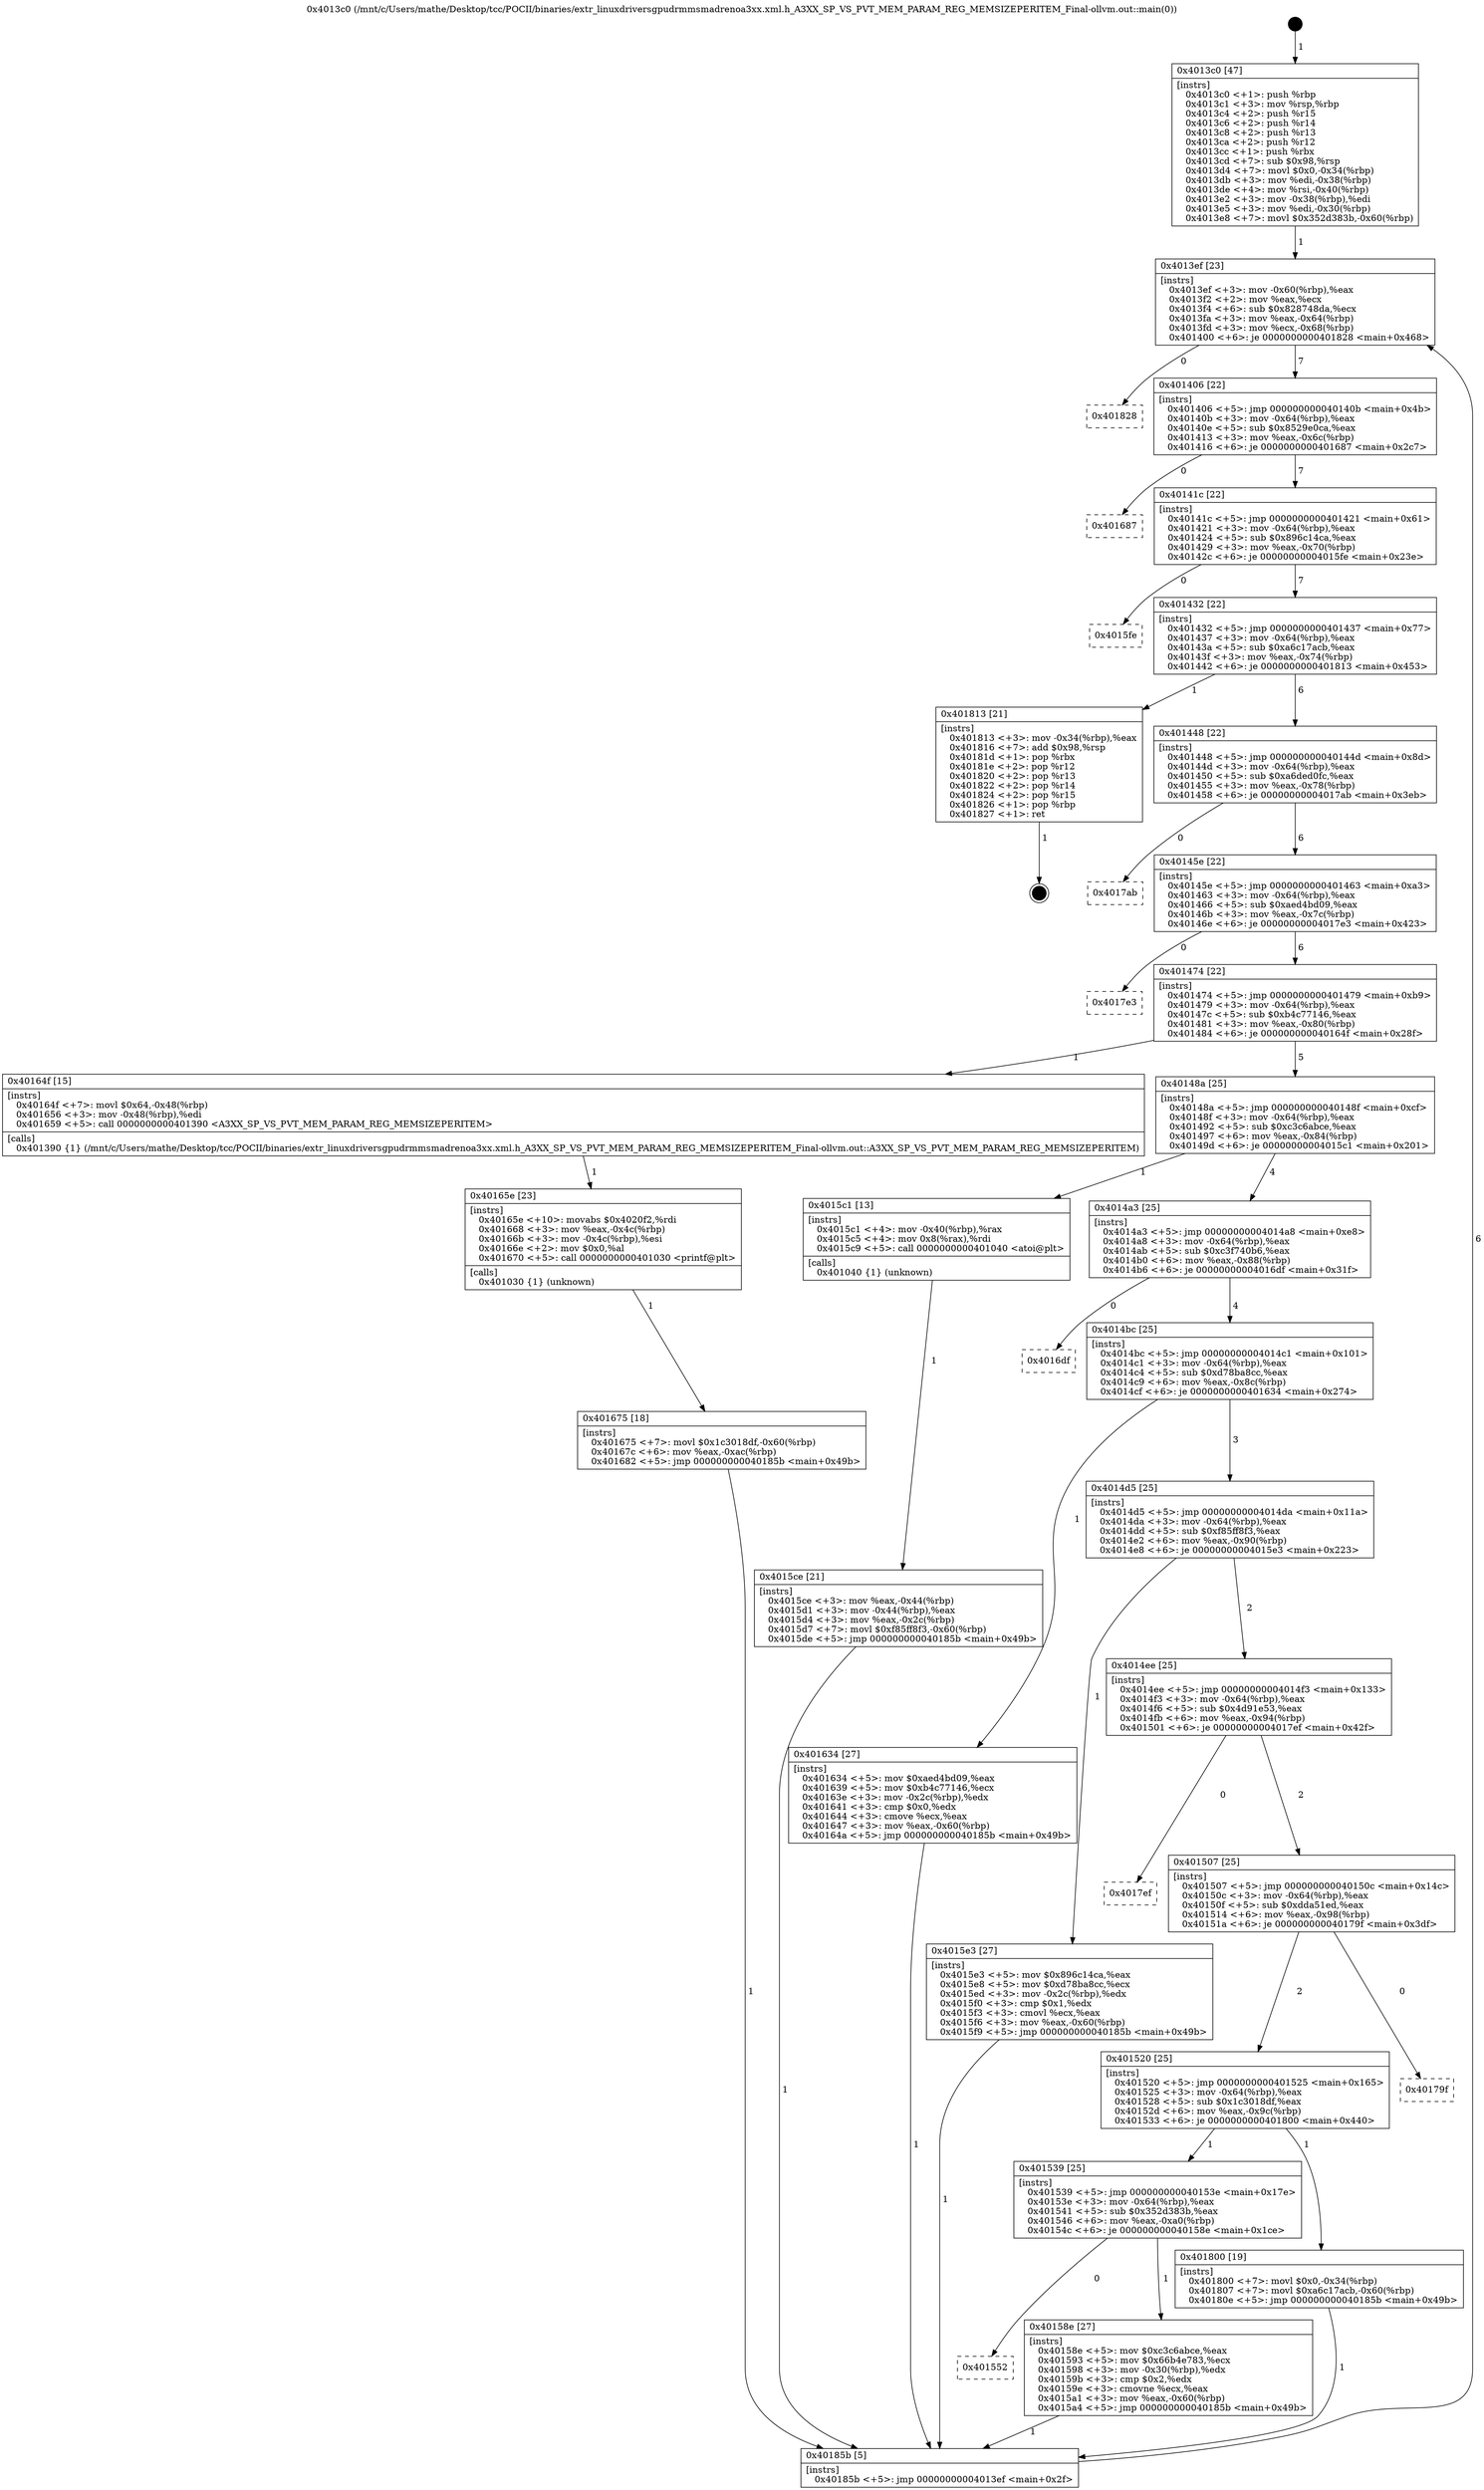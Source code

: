 digraph "0x4013c0" {
  label = "0x4013c0 (/mnt/c/Users/mathe/Desktop/tcc/POCII/binaries/extr_linuxdriversgpudrmmsmadrenoa3xx.xml.h_A3XX_SP_VS_PVT_MEM_PARAM_REG_MEMSIZEPERITEM_Final-ollvm.out::main(0))"
  labelloc = "t"
  node[shape=record]

  Entry [label="",width=0.3,height=0.3,shape=circle,fillcolor=black,style=filled]
  "0x4013ef" [label="{
     0x4013ef [23]\l
     | [instrs]\l
     &nbsp;&nbsp;0x4013ef \<+3\>: mov -0x60(%rbp),%eax\l
     &nbsp;&nbsp;0x4013f2 \<+2\>: mov %eax,%ecx\l
     &nbsp;&nbsp;0x4013f4 \<+6\>: sub $0x828748da,%ecx\l
     &nbsp;&nbsp;0x4013fa \<+3\>: mov %eax,-0x64(%rbp)\l
     &nbsp;&nbsp;0x4013fd \<+3\>: mov %ecx,-0x68(%rbp)\l
     &nbsp;&nbsp;0x401400 \<+6\>: je 0000000000401828 \<main+0x468\>\l
  }"]
  "0x401828" [label="{
     0x401828\l
  }", style=dashed]
  "0x401406" [label="{
     0x401406 [22]\l
     | [instrs]\l
     &nbsp;&nbsp;0x401406 \<+5\>: jmp 000000000040140b \<main+0x4b\>\l
     &nbsp;&nbsp;0x40140b \<+3\>: mov -0x64(%rbp),%eax\l
     &nbsp;&nbsp;0x40140e \<+5\>: sub $0x8529e0ca,%eax\l
     &nbsp;&nbsp;0x401413 \<+3\>: mov %eax,-0x6c(%rbp)\l
     &nbsp;&nbsp;0x401416 \<+6\>: je 0000000000401687 \<main+0x2c7\>\l
  }"]
  Exit [label="",width=0.3,height=0.3,shape=circle,fillcolor=black,style=filled,peripheries=2]
  "0x401687" [label="{
     0x401687\l
  }", style=dashed]
  "0x40141c" [label="{
     0x40141c [22]\l
     | [instrs]\l
     &nbsp;&nbsp;0x40141c \<+5\>: jmp 0000000000401421 \<main+0x61\>\l
     &nbsp;&nbsp;0x401421 \<+3\>: mov -0x64(%rbp),%eax\l
     &nbsp;&nbsp;0x401424 \<+5\>: sub $0x896c14ca,%eax\l
     &nbsp;&nbsp;0x401429 \<+3\>: mov %eax,-0x70(%rbp)\l
     &nbsp;&nbsp;0x40142c \<+6\>: je 00000000004015fe \<main+0x23e\>\l
  }"]
  "0x401675" [label="{
     0x401675 [18]\l
     | [instrs]\l
     &nbsp;&nbsp;0x401675 \<+7\>: movl $0x1c3018df,-0x60(%rbp)\l
     &nbsp;&nbsp;0x40167c \<+6\>: mov %eax,-0xac(%rbp)\l
     &nbsp;&nbsp;0x401682 \<+5\>: jmp 000000000040185b \<main+0x49b\>\l
  }"]
  "0x4015fe" [label="{
     0x4015fe\l
  }", style=dashed]
  "0x401432" [label="{
     0x401432 [22]\l
     | [instrs]\l
     &nbsp;&nbsp;0x401432 \<+5\>: jmp 0000000000401437 \<main+0x77\>\l
     &nbsp;&nbsp;0x401437 \<+3\>: mov -0x64(%rbp),%eax\l
     &nbsp;&nbsp;0x40143a \<+5\>: sub $0xa6c17acb,%eax\l
     &nbsp;&nbsp;0x40143f \<+3\>: mov %eax,-0x74(%rbp)\l
     &nbsp;&nbsp;0x401442 \<+6\>: je 0000000000401813 \<main+0x453\>\l
  }"]
  "0x40165e" [label="{
     0x40165e [23]\l
     | [instrs]\l
     &nbsp;&nbsp;0x40165e \<+10\>: movabs $0x4020f2,%rdi\l
     &nbsp;&nbsp;0x401668 \<+3\>: mov %eax,-0x4c(%rbp)\l
     &nbsp;&nbsp;0x40166b \<+3\>: mov -0x4c(%rbp),%esi\l
     &nbsp;&nbsp;0x40166e \<+2\>: mov $0x0,%al\l
     &nbsp;&nbsp;0x401670 \<+5\>: call 0000000000401030 \<printf@plt\>\l
     | [calls]\l
     &nbsp;&nbsp;0x401030 \{1\} (unknown)\l
  }"]
  "0x401813" [label="{
     0x401813 [21]\l
     | [instrs]\l
     &nbsp;&nbsp;0x401813 \<+3\>: mov -0x34(%rbp),%eax\l
     &nbsp;&nbsp;0x401816 \<+7\>: add $0x98,%rsp\l
     &nbsp;&nbsp;0x40181d \<+1\>: pop %rbx\l
     &nbsp;&nbsp;0x40181e \<+2\>: pop %r12\l
     &nbsp;&nbsp;0x401820 \<+2\>: pop %r13\l
     &nbsp;&nbsp;0x401822 \<+2\>: pop %r14\l
     &nbsp;&nbsp;0x401824 \<+2\>: pop %r15\l
     &nbsp;&nbsp;0x401826 \<+1\>: pop %rbp\l
     &nbsp;&nbsp;0x401827 \<+1\>: ret\l
  }"]
  "0x401448" [label="{
     0x401448 [22]\l
     | [instrs]\l
     &nbsp;&nbsp;0x401448 \<+5\>: jmp 000000000040144d \<main+0x8d\>\l
     &nbsp;&nbsp;0x40144d \<+3\>: mov -0x64(%rbp),%eax\l
     &nbsp;&nbsp;0x401450 \<+5\>: sub $0xa6ded0fc,%eax\l
     &nbsp;&nbsp;0x401455 \<+3\>: mov %eax,-0x78(%rbp)\l
     &nbsp;&nbsp;0x401458 \<+6\>: je 00000000004017ab \<main+0x3eb\>\l
  }"]
  "0x4015ce" [label="{
     0x4015ce [21]\l
     | [instrs]\l
     &nbsp;&nbsp;0x4015ce \<+3\>: mov %eax,-0x44(%rbp)\l
     &nbsp;&nbsp;0x4015d1 \<+3\>: mov -0x44(%rbp),%eax\l
     &nbsp;&nbsp;0x4015d4 \<+3\>: mov %eax,-0x2c(%rbp)\l
     &nbsp;&nbsp;0x4015d7 \<+7\>: movl $0xf85ff8f3,-0x60(%rbp)\l
     &nbsp;&nbsp;0x4015de \<+5\>: jmp 000000000040185b \<main+0x49b\>\l
  }"]
  "0x4017ab" [label="{
     0x4017ab\l
  }", style=dashed]
  "0x40145e" [label="{
     0x40145e [22]\l
     | [instrs]\l
     &nbsp;&nbsp;0x40145e \<+5\>: jmp 0000000000401463 \<main+0xa3\>\l
     &nbsp;&nbsp;0x401463 \<+3\>: mov -0x64(%rbp),%eax\l
     &nbsp;&nbsp;0x401466 \<+5\>: sub $0xaed4bd09,%eax\l
     &nbsp;&nbsp;0x40146b \<+3\>: mov %eax,-0x7c(%rbp)\l
     &nbsp;&nbsp;0x40146e \<+6\>: je 00000000004017e3 \<main+0x423\>\l
  }"]
  "0x4013c0" [label="{
     0x4013c0 [47]\l
     | [instrs]\l
     &nbsp;&nbsp;0x4013c0 \<+1\>: push %rbp\l
     &nbsp;&nbsp;0x4013c1 \<+3\>: mov %rsp,%rbp\l
     &nbsp;&nbsp;0x4013c4 \<+2\>: push %r15\l
     &nbsp;&nbsp;0x4013c6 \<+2\>: push %r14\l
     &nbsp;&nbsp;0x4013c8 \<+2\>: push %r13\l
     &nbsp;&nbsp;0x4013ca \<+2\>: push %r12\l
     &nbsp;&nbsp;0x4013cc \<+1\>: push %rbx\l
     &nbsp;&nbsp;0x4013cd \<+7\>: sub $0x98,%rsp\l
     &nbsp;&nbsp;0x4013d4 \<+7\>: movl $0x0,-0x34(%rbp)\l
     &nbsp;&nbsp;0x4013db \<+3\>: mov %edi,-0x38(%rbp)\l
     &nbsp;&nbsp;0x4013de \<+4\>: mov %rsi,-0x40(%rbp)\l
     &nbsp;&nbsp;0x4013e2 \<+3\>: mov -0x38(%rbp),%edi\l
     &nbsp;&nbsp;0x4013e5 \<+3\>: mov %edi,-0x30(%rbp)\l
     &nbsp;&nbsp;0x4013e8 \<+7\>: movl $0x352d383b,-0x60(%rbp)\l
  }"]
  "0x4017e3" [label="{
     0x4017e3\l
  }", style=dashed]
  "0x401474" [label="{
     0x401474 [22]\l
     | [instrs]\l
     &nbsp;&nbsp;0x401474 \<+5\>: jmp 0000000000401479 \<main+0xb9\>\l
     &nbsp;&nbsp;0x401479 \<+3\>: mov -0x64(%rbp),%eax\l
     &nbsp;&nbsp;0x40147c \<+5\>: sub $0xb4c77146,%eax\l
     &nbsp;&nbsp;0x401481 \<+3\>: mov %eax,-0x80(%rbp)\l
     &nbsp;&nbsp;0x401484 \<+6\>: je 000000000040164f \<main+0x28f\>\l
  }"]
  "0x40185b" [label="{
     0x40185b [5]\l
     | [instrs]\l
     &nbsp;&nbsp;0x40185b \<+5\>: jmp 00000000004013ef \<main+0x2f\>\l
  }"]
  "0x40164f" [label="{
     0x40164f [15]\l
     | [instrs]\l
     &nbsp;&nbsp;0x40164f \<+7\>: movl $0x64,-0x48(%rbp)\l
     &nbsp;&nbsp;0x401656 \<+3\>: mov -0x48(%rbp),%edi\l
     &nbsp;&nbsp;0x401659 \<+5\>: call 0000000000401390 \<A3XX_SP_VS_PVT_MEM_PARAM_REG_MEMSIZEPERITEM\>\l
     | [calls]\l
     &nbsp;&nbsp;0x401390 \{1\} (/mnt/c/Users/mathe/Desktop/tcc/POCII/binaries/extr_linuxdriversgpudrmmsmadrenoa3xx.xml.h_A3XX_SP_VS_PVT_MEM_PARAM_REG_MEMSIZEPERITEM_Final-ollvm.out::A3XX_SP_VS_PVT_MEM_PARAM_REG_MEMSIZEPERITEM)\l
  }"]
  "0x40148a" [label="{
     0x40148a [25]\l
     | [instrs]\l
     &nbsp;&nbsp;0x40148a \<+5\>: jmp 000000000040148f \<main+0xcf\>\l
     &nbsp;&nbsp;0x40148f \<+3\>: mov -0x64(%rbp),%eax\l
     &nbsp;&nbsp;0x401492 \<+5\>: sub $0xc3c6abce,%eax\l
     &nbsp;&nbsp;0x401497 \<+6\>: mov %eax,-0x84(%rbp)\l
     &nbsp;&nbsp;0x40149d \<+6\>: je 00000000004015c1 \<main+0x201\>\l
  }"]
  "0x401552" [label="{
     0x401552\l
  }", style=dashed]
  "0x4015c1" [label="{
     0x4015c1 [13]\l
     | [instrs]\l
     &nbsp;&nbsp;0x4015c1 \<+4\>: mov -0x40(%rbp),%rax\l
     &nbsp;&nbsp;0x4015c5 \<+4\>: mov 0x8(%rax),%rdi\l
     &nbsp;&nbsp;0x4015c9 \<+5\>: call 0000000000401040 \<atoi@plt\>\l
     | [calls]\l
     &nbsp;&nbsp;0x401040 \{1\} (unknown)\l
  }"]
  "0x4014a3" [label="{
     0x4014a3 [25]\l
     | [instrs]\l
     &nbsp;&nbsp;0x4014a3 \<+5\>: jmp 00000000004014a8 \<main+0xe8\>\l
     &nbsp;&nbsp;0x4014a8 \<+3\>: mov -0x64(%rbp),%eax\l
     &nbsp;&nbsp;0x4014ab \<+5\>: sub $0xc3f740b6,%eax\l
     &nbsp;&nbsp;0x4014b0 \<+6\>: mov %eax,-0x88(%rbp)\l
     &nbsp;&nbsp;0x4014b6 \<+6\>: je 00000000004016df \<main+0x31f\>\l
  }"]
  "0x40158e" [label="{
     0x40158e [27]\l
     | [instrs]\l
     &nbsp;&nbsp;0x40158e \<+5\>: mov $0xc3c6abce,%eax\l
     &nbsp;&nbsp;0x401593 \<+5\>: mov $0x66b4e783,%ecx\l
     &nbsp;&nbsp;0x401598 \<+3\>: mov -0x30(%rbp),%edx\l
     &nbsp;&nbsp;0x40159b \<+3\>: cmp $0x2,%edx\l
     &nbsp;&nbsp;0x40159e \<+3\>: cmovne %ecx,%eax\l
     &nbsp;&nbsp;0x4015a1 \<+3\>: mov %eax,-0x60(%rbp)\l
     &nbsp;&nbsp;0x4015a4 \<+5\>: jmp 000000000040185b \<main+0x49b\>\l
  }"]
  "0x4016df" [label="{
     0x4016df\l
  }", style=dashed]
  "0x4014bc" [label="{
     0x4014bc [25]\l
     | [instrs]\l
     &nbsp;&nbsp;0x4014bc \<+5\>: jmp 00000000004014c1 \<main+0x101\>\l
     &nbsp;&nbsp;0x4014c1 \<+3\>: mov -0x64(%rbp),%eax\l
     &nbsp;&nbsp;0x4014c4 \<+5\>: sub $0xd78ba8cc,%eax\l
     &nbsp;&nbsp;0x4014c9 \<+6\>: mov %eax,-0x8c(%rbp)\l
     &nbsp;&nbsp;0x4014cf \<+6\>: je 0000000000401634 \<main+0x274\>\l
  }"]
  "0x401539" [label="{
     0x401539 [25]\l
     | [instrs]\l
     &nbsp;&nbsp;0x401539 \<+5\>: jmp 000000000040153e \<main+0x17e\>\l
     &nbsp;&nbsp;0x40153e \<+3\>: mov -0x64(%rbp),%eax\l
     &nbsp;&nbsp;0x401541 \<+5\>: sub $0x352d383b,%eax\l
     &nbsp;&nbsp;0x401546 \<+6\>: mov %eax,-0xa0(%rbp)\l
     &nbsp;&nbsp;0x40154c \<+6\>: je 000000000040158e \<main+0x1ce\>\l
  }"]
  "0x401634" [label="{
     0x401634 [27]\l
     | [instrs]\l
     &nbsp;&nbsp;0x401634 \<+5\>: mov $0xaed4bd09,%eax\l
     &nbsp;&nbsp;0x401639 \<+5\>: mov $0xb4c77146,%ecx\l
     &nbsp;&nbsp;0x40163e \<+3\>: mov -0x2c(%rbp),%edx\l
     &nbsp;&nbsp;0x401641 \<+3\>: cmp $0x0,%edx\l
     &nbsp;&nbsp;0x401644 \<+3\>: cmove %ecx,%eax\l
     &nbsp;&nbsp;0x401647 \<+3\>: mov %eax,-0x60(%rbp)\l
     &nbsp;&nbsp;0x40164a \<+5\>: jmp 000000000040185b \<main+0x49b\>\l
  }"]
  "0x4014d5" [label="{
     0x4014d5 [25]\l
     | [instrs]\l
     &nbsp;&nbsp;0x4014d5 \<+5\>: jmp 00000000004014da \<main+0x11a\>\l
     &nbsp;&nbsp;0x4014da \<+3\>: mov -0x64(%rbp),%eax\l
     &nbsp;&nbsp;0x4014dd \<+5\>: sub $0xf85ff8f3,%eax\l
     &nbsp;&nbsp;0x4014e2 \<+6\>: mov %eax,-0x90(%rbp)\l
     &nbsp;&nbsp;0x4014e8 \<+6\>: je 00000000004015e3 \<main+0x223\>\l
  }"]
  "0x401800" [label="{
     0x401800 [19]\l
     | [instrs]\l
     &nbsp;&nbsp;0x401800 \<+7\>: movl $0x0,-0x34(%rbp)\l
     &nbsp;&nbsp;0x401807 \<+7\>: movl $0xa6c17acb,-0x60(%rbp)\l
     &nbsp;&nbsp;0x40180e \<+5\>: jmp 000000000040185b \<main+0x49b\>\l
  }"]
  "0x4015e3" [label="{
     0x4015e3 [27]\l
     | [instrs]\l
     &nbsp;&nbsp;0x4015e3 \<+5\>: mov $0x896c14ca,%eax\l
     &nbsp;&nbsp;0x4015e8 \<+5\>: mov $0xd78ba8cc,%ecx\l
     &nbsp;&nbsp;0x4015ed \<+3\>: mov -0x2c(%rbp),%edx\l
     &nbsp;&nbsp;0x4015f0 \<+3\>: cmp $0x1,%edx\l
     &nbsp;&nbsp;0x4015f3 \<+3\>: cmovl %ecx,%eax\l
     &nbsp;&nbsp;0x4015f6 \<+3\>: mov %eax,-0x60(%rbp)\l
     &nbsp;&nbsp;0x4015f9 \<+5\>: jmp 000000000040185b \<main+0x49b\>\l
  }"]
  "0x4014ee" [label="{
     0x4014ee [25]\l
     | [instrs]\l
     &nbsp;&nbsp;0x4014ee \<+5\>: jmp 00000000004014f3 \<main+0x133\>\l
     &nbsp;&nbsp;0x4014f3 \<+3\>: mov -0x64(%rbp),%eax\l
     &nbsp;&nbsp;0x4014f6 \<+5\>: sub $0x4d91e53,%eax\l
     &nbsp;&nbsp;0x4014fb \<+6\>: mov %eax,-0x94(%rbp)\l
     &nbsp;&nbsp;0x401501 \<+6\>: je 00000000004017ef \<main+0x42f\>\l
  }"]
  "0x401520" [label="{
     0x401520 [25]\l
     | [instrs]\l
     &nbsp;&nbsp;0x401520 \<+5\>: jmp 0000000000401525 \<main+0x165\>\l
     &nbsp;&nbsp;0x401525 \<+3\>: mov -0x64(%rbp),%eax\l
     &nbsp;&nbsp;0x401528 \<+5\>: sub $0x1c3018df,%eax\l
     &nbsp;&nbsp;0x40152d \<+6\>: mov %eax,-0x9c(%rbp)\l
     &nbsp;&nbsp;0x401533 \<+6\>: je 0000000000401800 \<main+0x440\>\l
  }"]
  "0x4017ef" [label="{
     0x4017ef\l
  }", style=dashed]
  "0x401507" [label="{
     0x401507 [25]\l
     | [instrs]\l
     &nbsp;&nbsp;0x401507 \<+5\>: jmp 000000000040150c \<main+0x14c\>\l
     &nbsp;&nbsp;0x40150c \<+3\>: mov -0x64(%rbp),%eax\l
     &nbsp;&nbsp;0x40150f \<+5\>: sub $0xdda51ed,%eax\l
     &nbsp;&nbsp;0x401514 \<+6\>: mov %eax,-0x98(%rbp)\l
     &nbsp;&nbsp;0x40151a \<+6\>: je 000000000040179f \<main+0x3df\>\l
  }"]
  "0x40179f" [label="{
     0x40179f\l
  }", style=dashed]
  Entry -> "0x4013c0" [label=" 1"]
  "0x4013ef" -> "0x401828" [label=" 0"]
  "0x4013ef" -> "0x401406" [label=" 7"]
  "0x401813" -> Exit [label=" 1"]
  "0x401406" -> "0x401687" [label=" 0"]
  "0x401406" -> "0x40141c" [label=" 7"]
  "0x401800" -> "0x40185b" [label=" 1"]
  "0x40141c" -> "0x4015fe" [label=" 0"]
  "0x40141c" -> "0x401432" [label=" 7"]
  "0x401675" -> "0x40185b" [label=" 1"]
  "0x401432" -> "0x401813" [label=" 1"]
  "0x401432" -> "0x401448" [label=" 6"]
  "0x40165e" -> "0x401675" [label=" 1"]
  "0x401448" -> "0x4017ab" [label=" 0"]
  "0x401448" -> "0x40145e" [label=" 6"]
  "0x40164f" -> "0x40165e" [label=" 1"]
  "0x40145e" -> "0x4017e3" [label=" 0"]
  "0x40145e" -> "0x401474" [label=" 6"]
  "0x401634" -> "0x40185b" [label=" 1"]
  "0x401474" -> "0x40164f" [label=" 1"]
  "0x401474" -> "0x40148a" [label=" 5"]
  "0x4015e3" -> "0x40185b" [label=" 1"]
  "0x40148a" -> "0x4015c1" [label=" 1"]
  "0x40148a" -> "0x4014a3" [label=" 4"]
  "0x4015ce" -> "0x40185b" [label=" 1"]
  "0x4014a3" -> "0x4016df" [label=" 0"]
  "0x4014a3" -> "0x4014bc" [label=" 4"]
  "0x4015c1" -> "0x4015ce" [label=" 1"]
  "0x4014bc" -> "0x401634" [label=" 1"]
  "0x4014bc" -> "0x4014d5" [label=" 3"]
  "0x4013c0" -> "0x4013ef" [label=" 1"]
  "0x4014d5" -> "0x4015e3" [label=" 1"]
  "0x4014d5" -> "0x4014ee" [label=" 2"]
  "0x40158e" -> "0x40185b" [label=" 1"]
  "0x4014ee" -> "0x4017ef" [label=" 0"]
  "0x4014ee" -> "0x401507" [label=" 2"]
  "0x401539" -> "0x40158e" [label=" 1"]
  "0x401507" -> "0x40179f" [label=" 0"]
  "0x401507" -> "0x401520" [label=" 2"]
  "0x401539" -> "0x401552" [label=" 0"]
  "0x401520" -> "0x401800" [label=" 1"]
  "0x401520" -> "0x401539" [label=" 1"]
  "0x40185b" -> "0x4013ef" [label=" 6"]
}
